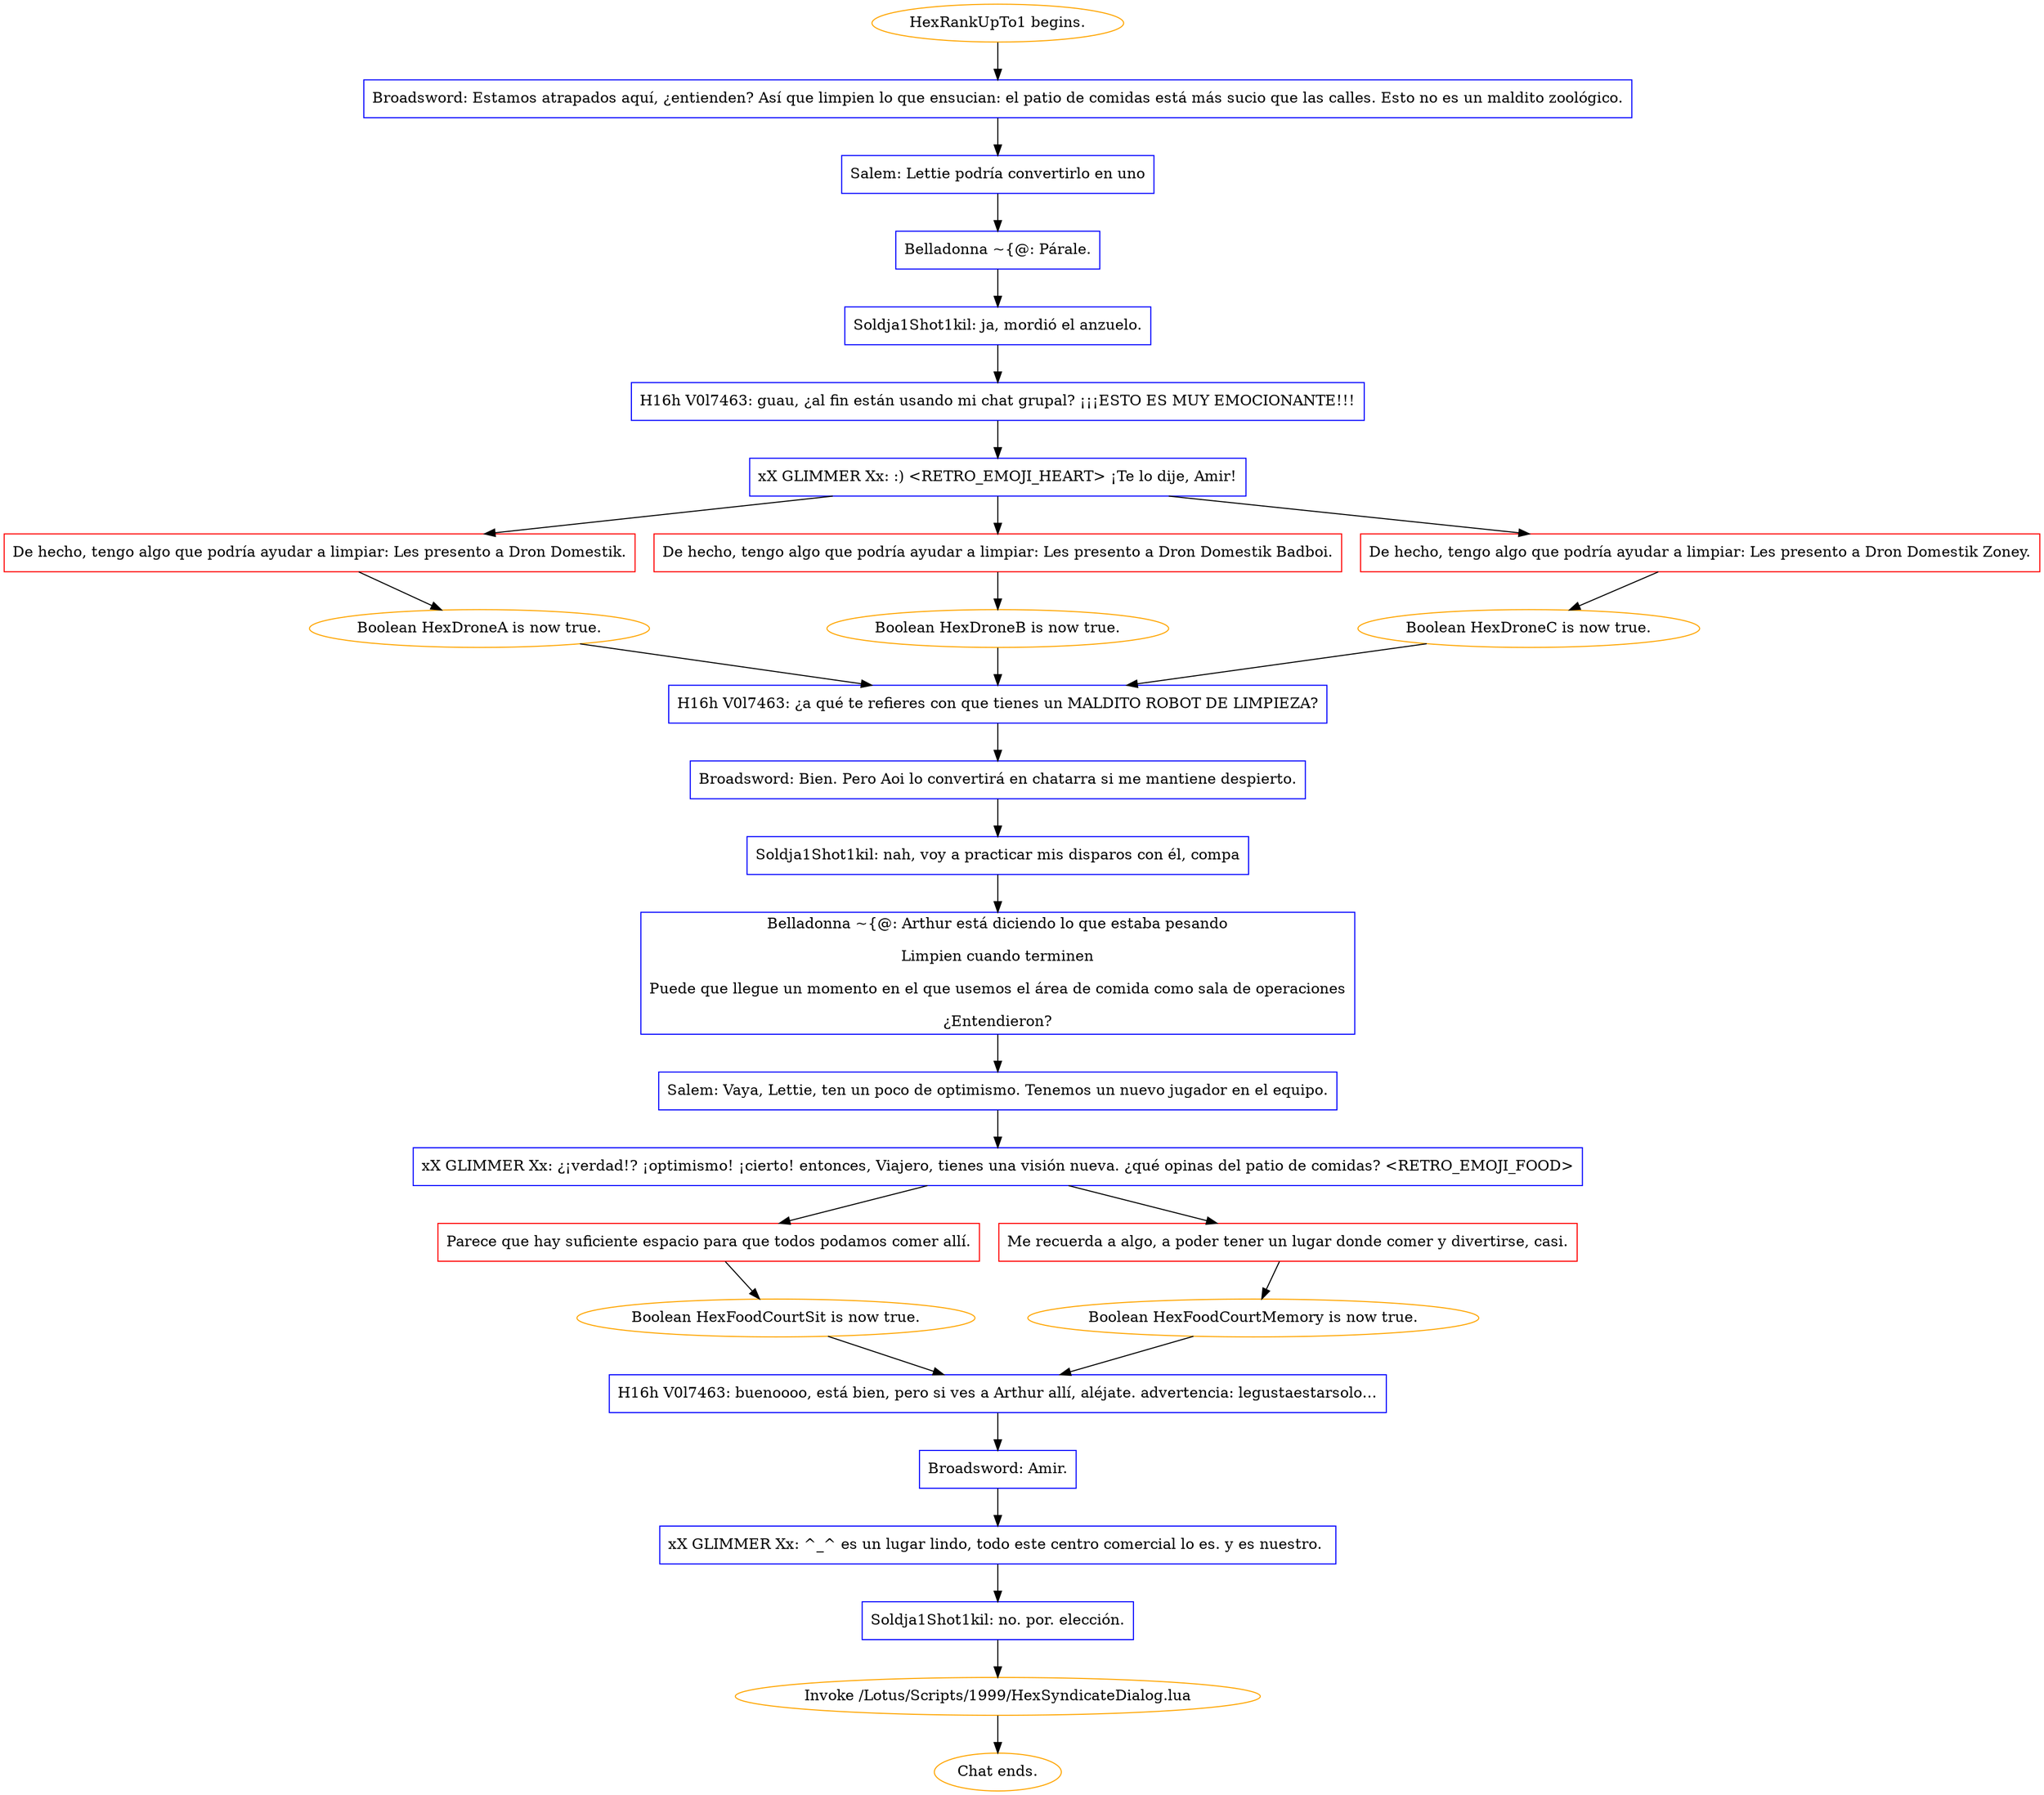 digraph {
	"HexRankUpTo1 begins." [color=orange];
		"HexRankUpTo1 begins." -> j3965314201;
	j3965314201 [label="Broadsword: Estamos atrapados aquí, ¿entienden? Así que limpien lo que ensucian: el patio de comidas está más sucio que las calles. Esto no es un maldito zoológico.",shape=box,color=blue];
		j3965314201 -> j1470422136;
	j1470422136 [label="Salem: Lettie podría convertirlo en uno",shape=box,color=blue];
		j1470422136 -> j3263207285;
	j3263207285 [label="Belladonna ~{@: Párale.",shape=box,color=blue];
		j3263207285 -> j2014551372;
	j2014551372 [label="Soldja1Shot1kil: ja, mordió el anzuelo.",shape=box,color=blue];
		j2014551372 -> j2878990581;
	j2878990581 [label="H16h V0l7463: guau, ¿al fin están usando mi chat grupal? ¡¡¡ESTO ES MUY EMOCIONANTE!!!",shape=box,color=blue];
		j2878990581 -> j1446448008;
	j1446448008 [label="xX GLIMMER Xx: :) <RETRO_EMOJI_HEART> ¡Te lo dije, Amir!",shape=box,color=blue];
		j1446448008 -> j2290831334;
		j1446448008 -> j1113812460;
		j1446448008 -> j3190621848;
	j2290831334 [label="De hecho, tengo algo que podría ayudar a limpiar: Les presento a Dron Domestik.",shape=box,color=red];
		j2290831334 -> j2294100061;
	j1113812460 [label="De hecho, tengo algo que podría ayudar a limpiar: Les presento a Dron Domestik Badboi.",shape=box,color=red];
		j1113812460 -> j4124796752;
	j3190621848 [label="De hecho, tengo algo que podría ayudar a limpiar: Les presento a Dron Domestik Zoney.",shape=box,color=red];
		j3190621848 -> j83333642;
	j2294100061 [label="Boolean HexDroneA is now true.",color=orange];
		j2294100061 -> j2022457374;
	j4124796752 [label="Boolean HexDroneB is now true.",color=orange];
		j4124796752 -> j2022457374;
	j83333642 [label="Boolean HexDroneC is now true.",color=orange];
		j83333642 -> j2022457374;
	j2022457374 [label="H16h V0l7463: ¿a qué te refieres con que tienes un MALDITO ROBOT DE LIMPIEZA?",shape=box,color=blue];
		j2022457374 -> j2992032889;
	j2992032889 [label="Broadsword: Bien. Pero Aoi lo convertirá en chatarra si me mantiene despierto.",shape=box,color=blue];
		j2992032889 -> j2259196170;
	j2259196170 [label="Soldja1Shot1kil: nah, voy a practicar mis disparos con él, compa",shape=box,color=blue];
		j2259196170 -> j989159714;
	j989159714 [label="Belladonna ~{@: Arthur está diciendo lo que estaba pesando
Limpien cuando terminen
Puede que llegue un momento en el que usemos el área de comida como sala de operaciones
¿Entendieron?",shape=box,color=blue];
		j989159714 -> j1034195480;
	j1034195480 [label="Salem: Vaya, Lettie, ten un poco de optimismo. Tenemos un nuevo jugador en el equipo.",shape=box,color=blue];
		j1034195480 -> j260284234;
	j260284234 [label="xX GLIMMER Xx: ¿¡verdad!? ¡optimismo! ¡cierto! entonces, Viajero, tienes una visión nueva. ¿qué opinas del patio de comidas? <RETRO_EMOJI_FOOD>",shape=box,color=blue];
		j260284234 -> j2481711173;
		j260284234 -> j3663987277;
	j2481711173 [label="Parece que hay suficiente espacio para que todos podamos comer allí.",shape=box,color=red];
		j2481711173 -> j3574858155;
	j3663987277 [label="Me recuerda a algo, a poder tener un lugar donde comer y divertirse, casi.",shape=box,color=red];
		j3663987277 -> j3527284852;
	j3574858155 [label="Boolean HexFoodCourtSit is now true.",color=orange];
		j3574858155 -> j1171205324;
	j3527284852 [label="Boolean HexFoodCourtMemory is now true.",color=orange];
		j3527284852 -> j1171205324;
	j1171205324 [label="H16h V0l7463: buenoooo, está bien, pero si ves a Arthur allí, aléjate. advertencia: legustaestarsolo…",shape=box,color=blue];
		j1171205324 -> j3189641237;
	j3189641237 [label="Broadsword: Amir.",shape=box,color=blue];
		j3189641237 -> j1796486144;
	j1796486144 [label="xX GLIMMER Xx: ^_^ es un lugar lindo, todo este centro comercial lo es. y es nuestro. ",shape=box,color=blue];
		j1796486144 -> j3725276666;
	j3725276666 [label="Soldja1Shot1kil: no. por. elección.",shape=box,color=blue];
		j3725276666 -> j4049880475;
	j4049880475 [label="Invoke /Lotus/Scripts/1999/HexSyndicateDialog.lua",color=orange];
		j4049880475 -> "Chat ends.";
	"Chat ends." [color=orange];
}